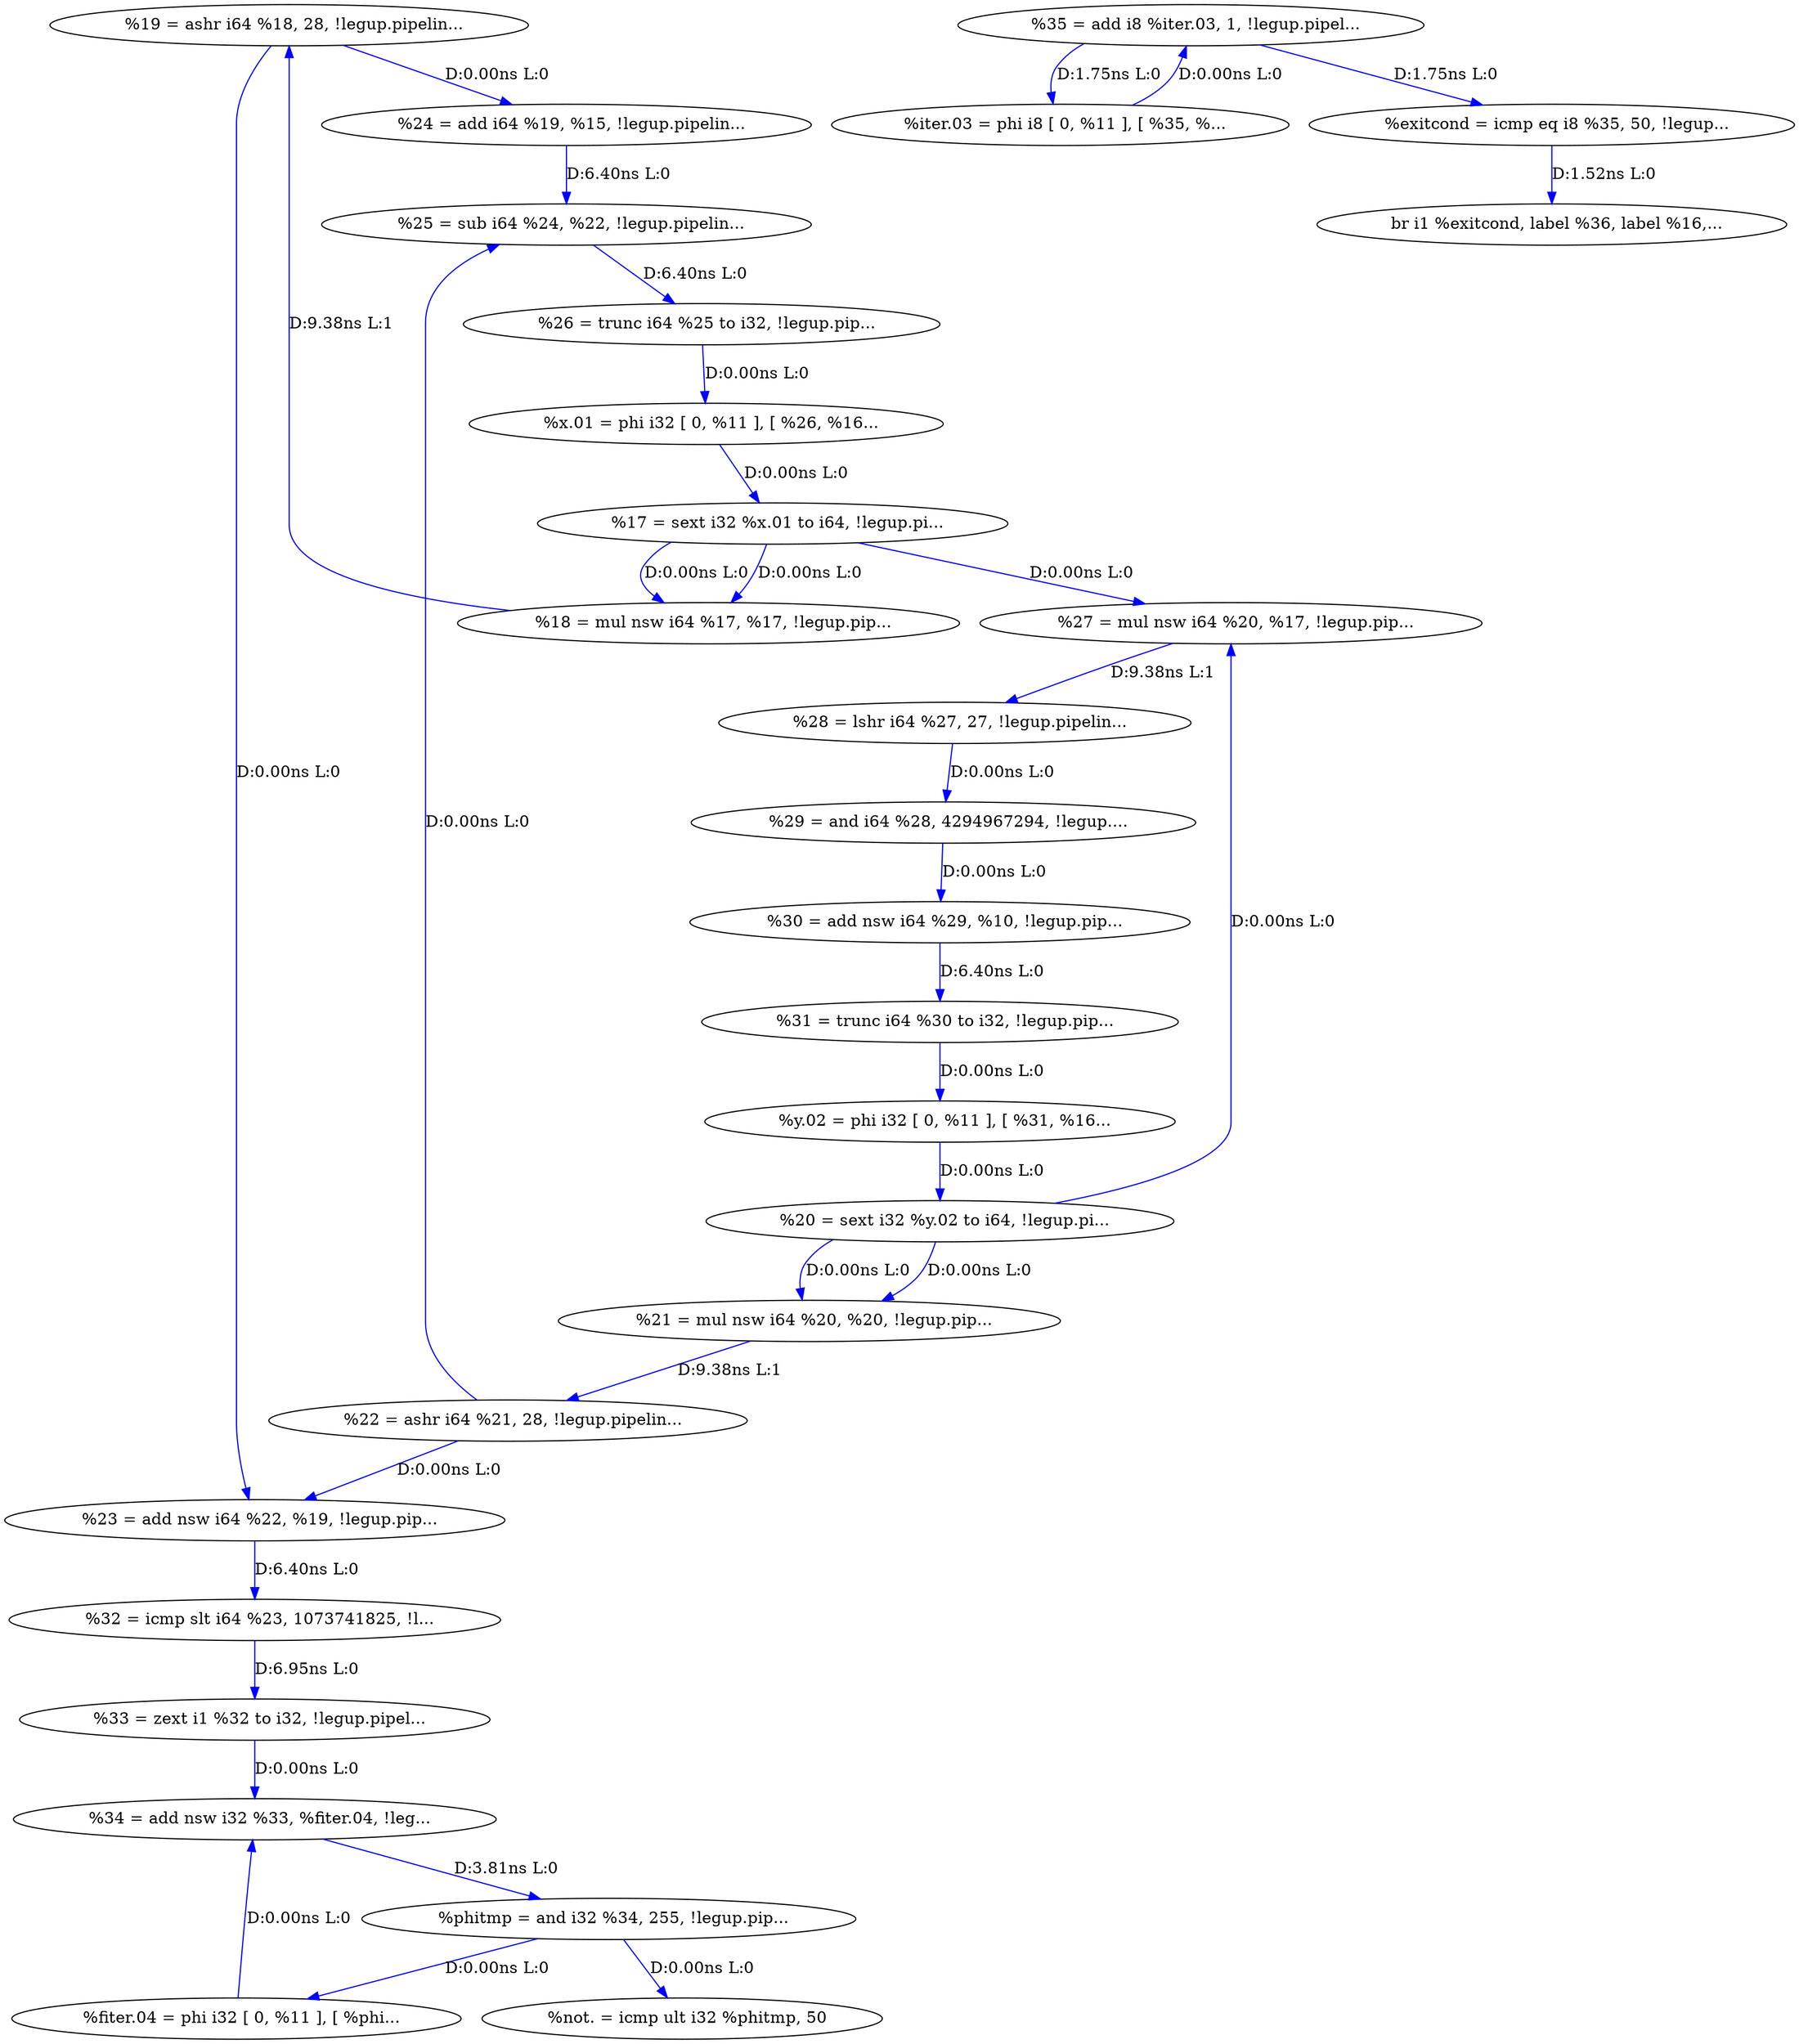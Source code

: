 digraph {
Node0xaf9d030[label="  %34 = add nsw i32 %33, %fiter.04, !leg..."];
Node0xaf9c048[label="  %fiter.04 = phi i32 [ 0, %11 ], [ %phi..."];
Node0xaf9c048 -> Node0xaf9d030[label="D:0.00ns L:0",color=blue];
Node0xaf9d0d0[label="  %35 = add i8 %iter.03, 1, !legup.pipel..."];
Node0xaf9c0e8[label="  %iter.03 = phi i8 [ 0, %11 ], [ %35, %..."];
Node0xaf9c0e8 -> Node0xaf9d0d0[label="D:0.00ns L:0",color=blue];
Node0xaf9c548[label="  %20 = sext i32 %y.02 to i64, !legup.pi..."];
Node0xaf9c188[label="  %y.02 = phi i32 [ 0, %11 ], [ %31, %16..."];
Node0xaf9c188 -> Node0xaf9c548[label="D:0.00ns L:0",color=blue];
Node0xaf9c368[label="  %17 = sext i32 %x.01 to i64, !legup.pi..."];
Node0xaf9c228[label="  %x.01 = phi i32 [ 0, %11 ], [ %26, %16..."];
Node0xaf9c228 -> Node0xaf9c368[label="D:0.00ns L:0",color=blue];
Node0xaf9c9a8[label="  %27 = mul nsw i64 %20, %17, !legup.pip..."];
Node0xaf9c368 -> Node0xaf9c9a8[label="D:0.00ns L:0",color=blue];
Node0xaf9c408[label="  %18 = mul nsw i64 %17, %17, !legup.pip..."];
Node0xaf9c368 -> Node0xaf9c408[label="D:0.00ns L:0",color=blue];
Node0xaf9c368 -> Node0xaf9c408[label="D:0.00ns L:0",color=blue];
Node0xaf9c4a8[label="  %19 = ashr i64 %18, 28, !legup.pipelin..."];
Node0xaf9c408 -> Node0xaf9c4a8[label="D:9.38ns L:1",color=blue];
Node0xaf9c7c8[label="  %24 = add i64 %19, %15, !legup.pipelin..."];
Node0xaf9c4a8 -> Node0xaf9c7c8[label="D:0.00ns L:0",color=blue];
Node0xaf9c728[label="  %23 = add nsw i64 %22, %19, !legup.pip..."];
Node0xaf9c4a8 -> Node0xaf9c728[label="D:0.00ns L:0",color=blue];
Node0xaf9c548 -> Node0xaf9c9a8[label="D:0.00ns L:0",color=blue];
Node0xaf9c5e8[label="  %21 = mul nsw i64 %20, %20, !legup.pip..."];
Node0xaf9c548 -> Node0xaf9c5e8[label="D:0.00ns L:0",color=blue];
Node0xaf9c548 -> Node0xaf9c5e8[label="D:0.00ns L:0",color=blue];
Node0xaf9c688[label="  %22 = ashr i64 %21, 28, !legup.pipelin..."];
Node0xaf9c5e8 -> Node0xaf9c688[label="D:9.38ns L:1",color=blue];
Node0xaf9c868[label="  %25 = sub i64 %24, %22, !legup.pipelin..."];
Node0xaf9c688 -> Node0xaf9c868[label="D:0.00ns L:0",color=blue];
Node0xaf9c688 -> Node0xaf9c728[label="D:0.00ns L:0",color=blue];
Node0xaf99bf0[label="  %32 = icmp slt i64 %23, 1073741825, !l..."];
Node0xaf9c728 -> Node0xaf99bf0[label="D:6.40ns L:0",color=blue];
Node0xaf9c7c8 -> Node0xaf9c868[label="D:6.40ns L:0",color=blue];
Node0xaf9c908[label="  %26 = trunc i64 %25 to i32, !legup.pip..."];
Node0xaf9c868 -> Node0xaf9c908[label="D:6.40ns L:0",color=blue];
Node0xaf9c908 -> Node0xaf9c228[label="D:0.00ns L:0",color=blue];
Node0xaf9ca48[label="  %28 = lshr i64 %27, 27, !legup.pipelin..."];
Node0xaf9c9a8 -> Node0xaf9ca48[label="D:9.38ns L:1",color=blue];
Node0xaf9cae8[label="  %29 = and i64 %28, 4294967294, !legup...."];
Node0xaf9ca48 -> Node0xaf9cae8[label="D:0.00ns L:0",color=blue];
Node0xaf9cb88[label="  %30 = add nsw i64 %29, %10, !legup.pip..."];
Node0xaf9cae8 -> Node0xaf9cb88[label="D:0.00ns L:0",color=blue];
Node0xaf99b50[label="  %31 = trunc i64 %30 to i32, !legup.pip..."];
Node0xaf9cb88 -> Node0xaf99b50[label="D:6.40ns L:0",color=blue];
Node0xaf99b50 -> Node0xaf9c188[label="D:0.00ns L:0",color=blue];
Node0xaf99cb8[label="  %33 = zext i1 %32 to i32, !legup.pipel..."];
Node0xaf99bf0 -> Node0xaf99cb8[label="D:6.95ns L:0",color=blue];
Node0xaf99cb8 -> Node0xaf9d030[label="D:0.00ns L:0",color=blue];
Node0xaf9d170[label="  %phitmp = and i32 %34, 255, !legup.pip..."];
Node0xaf9d030 -> Node0xaf9d170[label="D:3.81ns L:0",color=blue];
Node0xaf9d210[label="  %exitcond = icmp eq i8 %35, 50, !legup..."];
Node0xaf9d0d0 -> Node0xaf9d210[label="D:1.75ns L:0",color=blue];
Node0xaf9d0d0 -> Node0xaf9c0e8[label="D:1.75ns L:0",color=blue];
Node0xaf9d350[label="  %not. = icmp ult i32 %phitmp, 50"];
Node0xaf9d170 -> Node0xaf9d350[label="D:0.00ns L:0",color=blue];
Node0xaf9d170 -> Node0xaf9c048[label="D:0.00ns L:0",color=blue];
Node0xaf9d2b0[label="  br i1 %exitcond, label %36, label %16,..."];
Node0xaf9d210 -> Node0xaf9d2b0[label="D:1.52ns L:0",color=blue];
}
